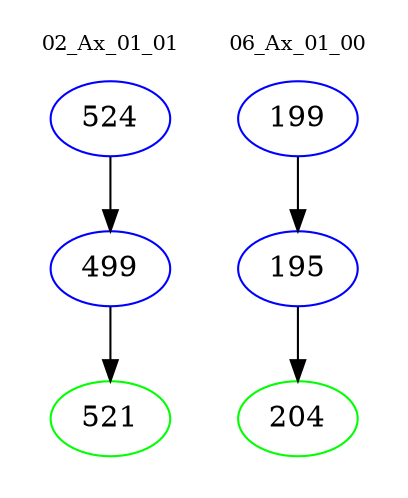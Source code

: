 digraph{
subgraph cluster_0 {
color = white
label = "02_Ax_01_01";
fontsize=10;
T0_524 [label="524", color="blue"]
T0_524 -> T0_499 [color="black"]
T0_499 [label="499", color="blue"]
T0_499 -> T0_521 [color="black"]
T0_521 [label="521", color="green"]
}
subgraph cluster_1 {
color = white
label = "06_Ax_01_00";
fontsize=10;
T1_199 [label="199", color="blue"]
T1_199 -> T1_195 [color="black"]
T1_195 [label="195", color="blue"]
T1_195 -> T1_204 [color="black"]
T1_204 [label="204", color="green"]
}
}
